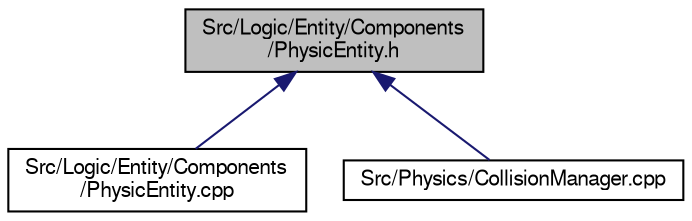 digraph "Src/Logic/Entity/Components/PhysicEntity.h"
{
  edge [fontname="FreeSans",fontsize="10",labelfontname="FreeSans",labelfontsize="10"];
  node [fontname="FreeSans",fontsize="10",shape=record];
  Node1 [label="Src/Logic/Entity/Components\l/PhysicEntity.h",height=0.2,width=0.4,color="black", fillcolor="grey75", style="filled", fontcolor="black"];
  Node1 -> Node2 [dir="back",color="midnightblue",fontsize="10",style="solid",fontname="FreeSans"];
  Node2 [label="Src/Logic/Entity/Components\l/PhysicEntity.cpp",height=0.2,width=0.4,color="black", fillcolor="white", style="filled",URL="$_physic_entity_8cpp.html",tooltip="Contiene la implementaciï¿œn del componente encargado de representar entidades fï¿œsicas simples..."];
  Node1 -> Node3 [dir="back",color="midnightblue",fontsize="10",style="solid",fontname="FreeSans"];
  Node3 [label="Src/Physics/CollisionManager.cpp",height=0.2,width=0.4,color="black", fillcolor="white", style="filled",URL="$_collision_manager_8cpp.html",tooltip="Contiene la implementación del gestor de colisiones. "];
}

